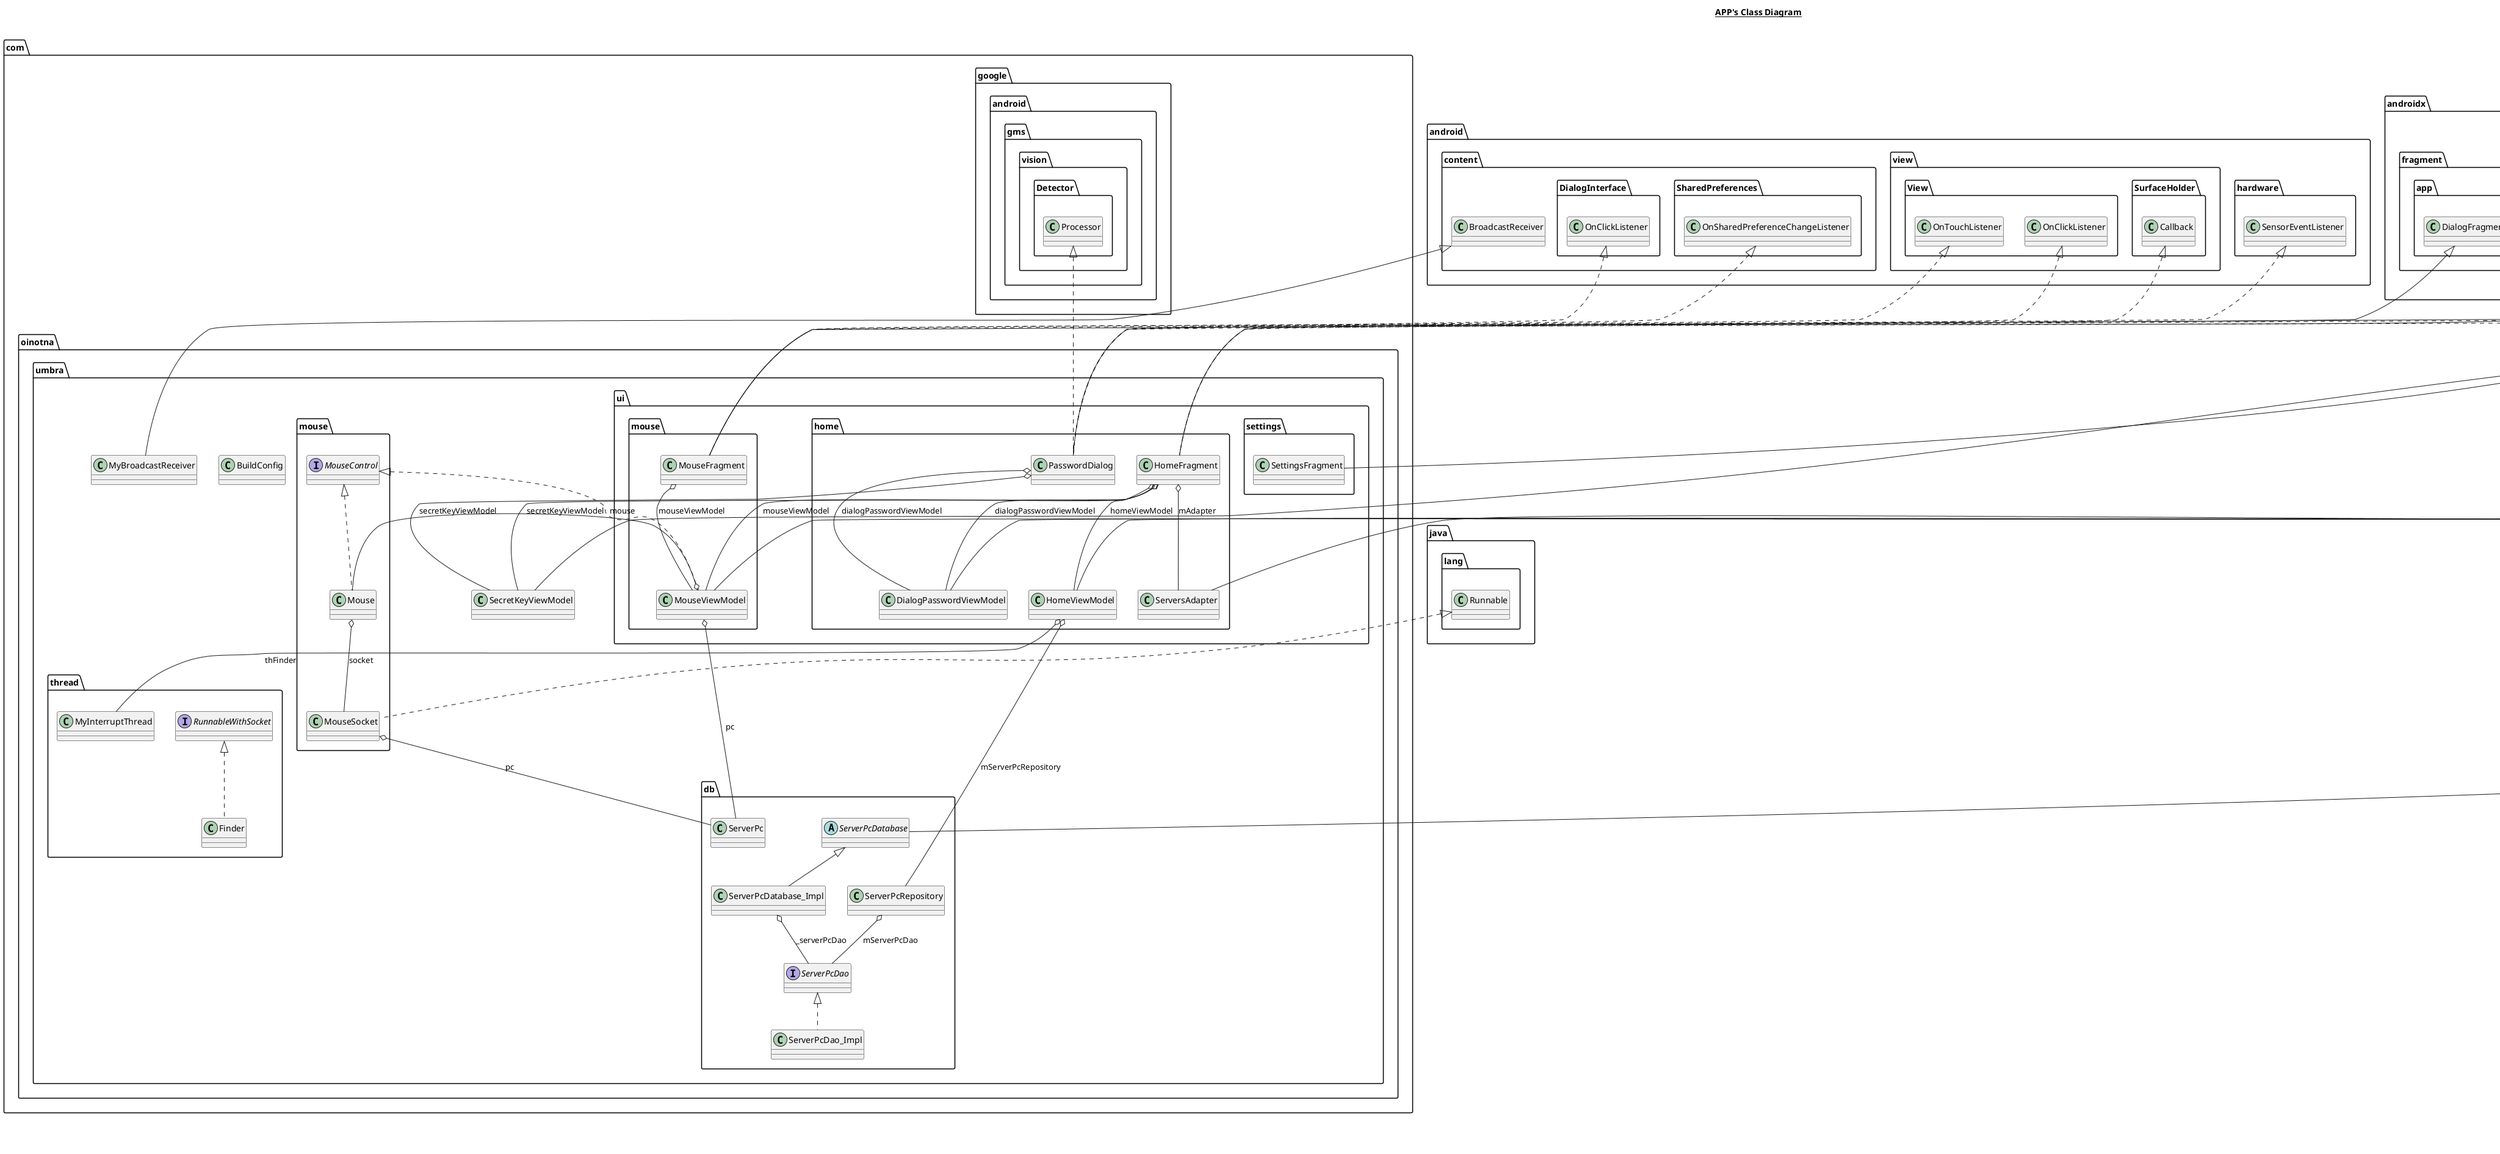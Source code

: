 @startuml

title __APP's Class Diagram__\n

  namespace com.oinotna.umbra {
    class com.oinotna.umbra.BuildConfig {
    }
  }
  

  namespace com.oinotna.umbra {
    class com.oinotna.umbra.MyBroadcastReceiver {
    }
  }
  

  namespace com.oinotna.umbra {
    class com.oinotna.umbra.SecretKeyViewModel {
    }
  }
  

  namespace com.oinotna.umbra {
    namespace db {
      class com.oinotna.umbra.db.ServerPc {
      }
    }
  }
  

  namespace com.oinotna.umbra {
    namespace db {
      interface com.oinotna.umbra.db.ServerPcDao {
      }
    }
  }
  

  namespace com.oinotna.umbra {
    namespace db {
      class com.oinotna.umbra.db.ServerPcDao_Impl {
      }
    }
  }
  

  namespace com.oinotna.umbra {
    namespace db {
      abstract class com.oinotna.umbra.db.ServerPcDatabase {
      }
    }
  }
  

  namespace com.oinotna.umbra {
    namespace db {
      class com.oinotna.umbra.db.ServerPcDatabase_Impl {
      }
    }
  }
  

  namespace com.oinotna.umbra {
    namespace db {
      class com.oinotna.umbra.db.ServerPcRepository {
      }
    }
  }
  

  namespace com.oinotna.umbra {
    namespace mouse {
      class com.oinotna.umbra.mouse.Mouse {
      }
    }
  }
  

  namespace com.oinotna.umbra {
    namespace mouse {
      interface com.oinotna.umbra.mouse.MouseControl {
      }
    }
  }
  

  namespace com.oinotna.umbra {
    namespace mouse {
      class com.oinotna.umbra.mouse.MouseSocket {
      }
    }
  }
  

  namespace com.oinotna.umbra {
    namespace thread {
      class com.oinotna.umbra.thread.Finder {
      }
    }
  }
  

  namespace com.oinotna.umbra {
    namespace thread {
      class com.oinotna.umbra.thread.MyInterruptThread {
      }
    }
  }
  

  namespace com.oinotna.umbra {
    namespace thread {
      interface com.oinotna.umbra.thread.RunnableWithSocket {
      }
    }
  }
  

  namespace com.oinotna.umbra {
    namespace ui.home {
      class com.oinotna.umbra.ui.home.DialogPasswordViewModel {
      }
    }
  }
  

  namespace com.oinotna.umbra {
    namespace ui.home {
      class com.oinotna.umbra.ui.home.HomeFragment {
      }
    }
  }
  

  namespace com.oinotna.umbra {
    namespace ui.home {
      class com.oinotna.umbra.ui.home.HomeViewModel {
      }
    }
  }
  

  namespace com.oinotna.umbra {
    namespace ui.home {
      class com.oinotna.umbra.ui.home.PasswordDialog {
      }
    }
  }
  

  namespace com.oinotna.umbra {
    namespace ui.home {
      class com.oinotna.umbra.ui.home.ServersAdapter {
      }
    }
  }
  

  namespace com.oinotna.umbra {
    namespace ui.mouse {
      class com.oinotna.umbra.ui.mouse.MouseFragment {
      }
    }
  }
  

  namespace com.oinotna.umbra {
    namespace ui.mouse {
      class com.oinotna.umbra.ui.mouse.MouseViewModel {
      }
    }
  }
  

  namespace com.oinotna.umbra {
    namespace ui.settings {
      class com.oinotna.umbra.ui.settings.SettingsFragment {
      }
    }
  }
  

  com.oinotna.umbra.MyBroadcastReceiver -up-|> android.content.BroadcastReceiver
  com.oinotna.umbra.MyBroadcastReceiver o-- com.oinotna.umbra.MyBroadcastReceiver.OnReceiveListener : mListener
  com.oinotna.umbra.SecretKeyViewModel -up-|> androidx.lifecycle.ViewModel
  com.oinotna.umbra.db.ServerPcDao_Impl .up.|> com.oinotna.umbra.db.ServerPcDao
  com.oinotna.umbra.db.ServerPcDatabase -up-|> androidx.room.RoomDatabase
  com.oinotna.umbra.db.ServerPcDatabase_Impl -up-|> com.oinotna.umbra.db.ServerPcDatabase
  com.oinotna.umbra.db.ServerPcDatabase_Impl o-- com.oinotna.umbra.db.ServerPcDao : _serverPcDao
  com.oinotna.umbra.db.ServerPcRepository o-- com.oinotna.umbra.db.ServerPcDao : mServerPcDao
  com.oinotna.umbra.mouse.Mouse .up.|> com.oinotna.umbra.mouse.MouseControl
  com.oinotna.umbra.mouse.Mouse o-- com.oinotna.umbra.mouse.MouseSocket : socket
  com.oinotna.umbra.mouse.MouseSocket .up.|> java.lang.Runnable
  com.oinotna.umbra.mouse.MouseSocket o-- com.oinotna.umbra.db.ServerPc : pc
  com.oinotna.umbra.thread.Finder .up.|> com.oinotna.umbra.thread.RunnableWithSocket
  com.oinotna.umbra.ui.home.DialogPasswordViewModel -up-|> androidx.lifecycle.ViewModel
  com.oinotna.umbra.ui.home.HomeFragment .up.|> android.view.View.OnClickListener
  com.oinotna.umbra.ui.home.HomeFragment .up.|> androidx.lifecycle.Observer
  com.oinotna.umbra.ui.home.HomeFragment .up.|> com.oinotna.umbra.ui.home.ServersAdapter.onItemClickListner
  com.oinotna.umbra.ui.home.HomeFragment .up.|> com.oinotna.umbra.ui.home.ServersAdapter.onMenuItemClickListener
  com.oinotna.umbra.ui.home.HomeFragment -up-|> androidx.fragment.app.Fragment
  com.oinotna.umbra.ui.home.HomeFragment o-- com.oinotna.umbra.ui.home.DialogPasswordViewModel : dialogPasswordViewModel
  com.oinotna.umbra.ui.home.HomeFragment o-- com.oinotna.umbra.ui.home.HomeViewModel : homeViewModel
  com.oinotna.umbra.ui.home.HomeFragment o-- com.oinotna.umbra.ui.home.ServersAdapter : mAdapter
  com.oinotna.umbra.ui.home.HomeFragment o-- com.oinotna.umbra.ui.mouse.MouseViewModel : mouseViewModel
  com.oinotna.umbra.ui.home.HomeFragment o-- com.oinotna.umbra.SecretKeyViewModel : secretKeyViewModel
  com.oinotna.umbra.ui.home.HomeViewModel -up-|> androidx.lifecycle.AndroidViewModel
  com.oinotna.umbra.ui.home.HomeViewModel o-- com.oinotna.umbra.db.ServerPcRepository : mServerPcRepository
  com.oinotna.umbra.ui.home.HomeViewModel o-- com.oinotna.umbra.thread.MyInterruptThread : thFinder
  com.oinotna.umbra.ui.home.PasswordDialog .up.|> android.content.DialogInterface.OnClickListener
  com.oinotna.umbra.ui.home.PasswordDialog .up.|> android.view.SurfaceHolder.Callback
  com.oinotna.umbra.ui.home.PasswordDialog .up.|> androidx.activity.result.ActivityResultCallback
  com.oinotna.umbra.ui.home.PasswordDialog .up.|> com.google.android.gms.vision.Detector.Processor
  com.oinotna.umbra.ui.home.PasswordDialog -up-|> androidx.fragment.app.DialogFragment
  com.oinotna.umbra.ui.home.PasswordDialog o-- com.oinotna.umbra.ui.home.DialogPasswordViewModel : dialogPasswordViewModel
  com.oinotna.umbra.ui.home.PasswordDialog o-- com.oinotna.umbra.SecretKeyViewModel : secretKeyViewModel
  com.oinotna.umbra.ui.home.ServersAdapter -up-|> androidx.recyclerview.widget.RecyclerView.Adapter
  com.oinotna.umbra.ui.home.ServersAdapter o-- com.oinotna.umbra.ui.home.ServersAdapter.onItemClickListner : mListener
  com.oinotna.umbra.ui.home.ServersAdapter o-- com.oinotna.umbra.ui.home.ServersAdapter.onMenuItemClickListener : mListenerMenu
  com.oinotna.umbra.ui.mouse.MouseFragment .up.|> android.content.SharedPreferences.OnSharedPreferenceChangeListener
  com.oinotna.umbra.ui.mouse.MouseFragment .up.|> android.hardware.SensorEventListener
  com.oinotna.umbra.ui.mouse.MouseFragment .up.|> android.view.View.OnTouchListener
  com.oinotna.umbra.ui.mouse.MouseFragment -up-|> androidx.fragment.app.Fragment
  com.oinotna.umbra.ui.mouse.MouseFragment o-- com.oinotna.umbra.ui.mouse.MouseViewModel : mouseViewModel
  com.oinotna.umbra.ui.mouse.MouseViewModel .up.|> com.oinotna.umbra.mouse.MouseControl
  com.oinotna.umbra.ui.mouse.MouseViewModel -up-|> androidx.lifecycle.ViewModel
  com.oinotna.umbra.ui.mouse.MouseViewModel o-- com.oinotna.umbra.mouse.Mouse : mouse
  com.oinotna.umbra.ui.mouse.MouseViewModel o-- com.oinotna.umbra.db.ServerPc : pc
  com.oinotna.umbra.ui.settings.SettingsFragment -up-|> androidx.preference.PreferenceFragmentCompat


right footer


PlantUML diagram generated by SketchIt! (https://bitbucket.org/pmesmeur/sketch.it)
For more information about this tool, please contact philippe.mesmeur@gmail.com
endfooter

@enduml
